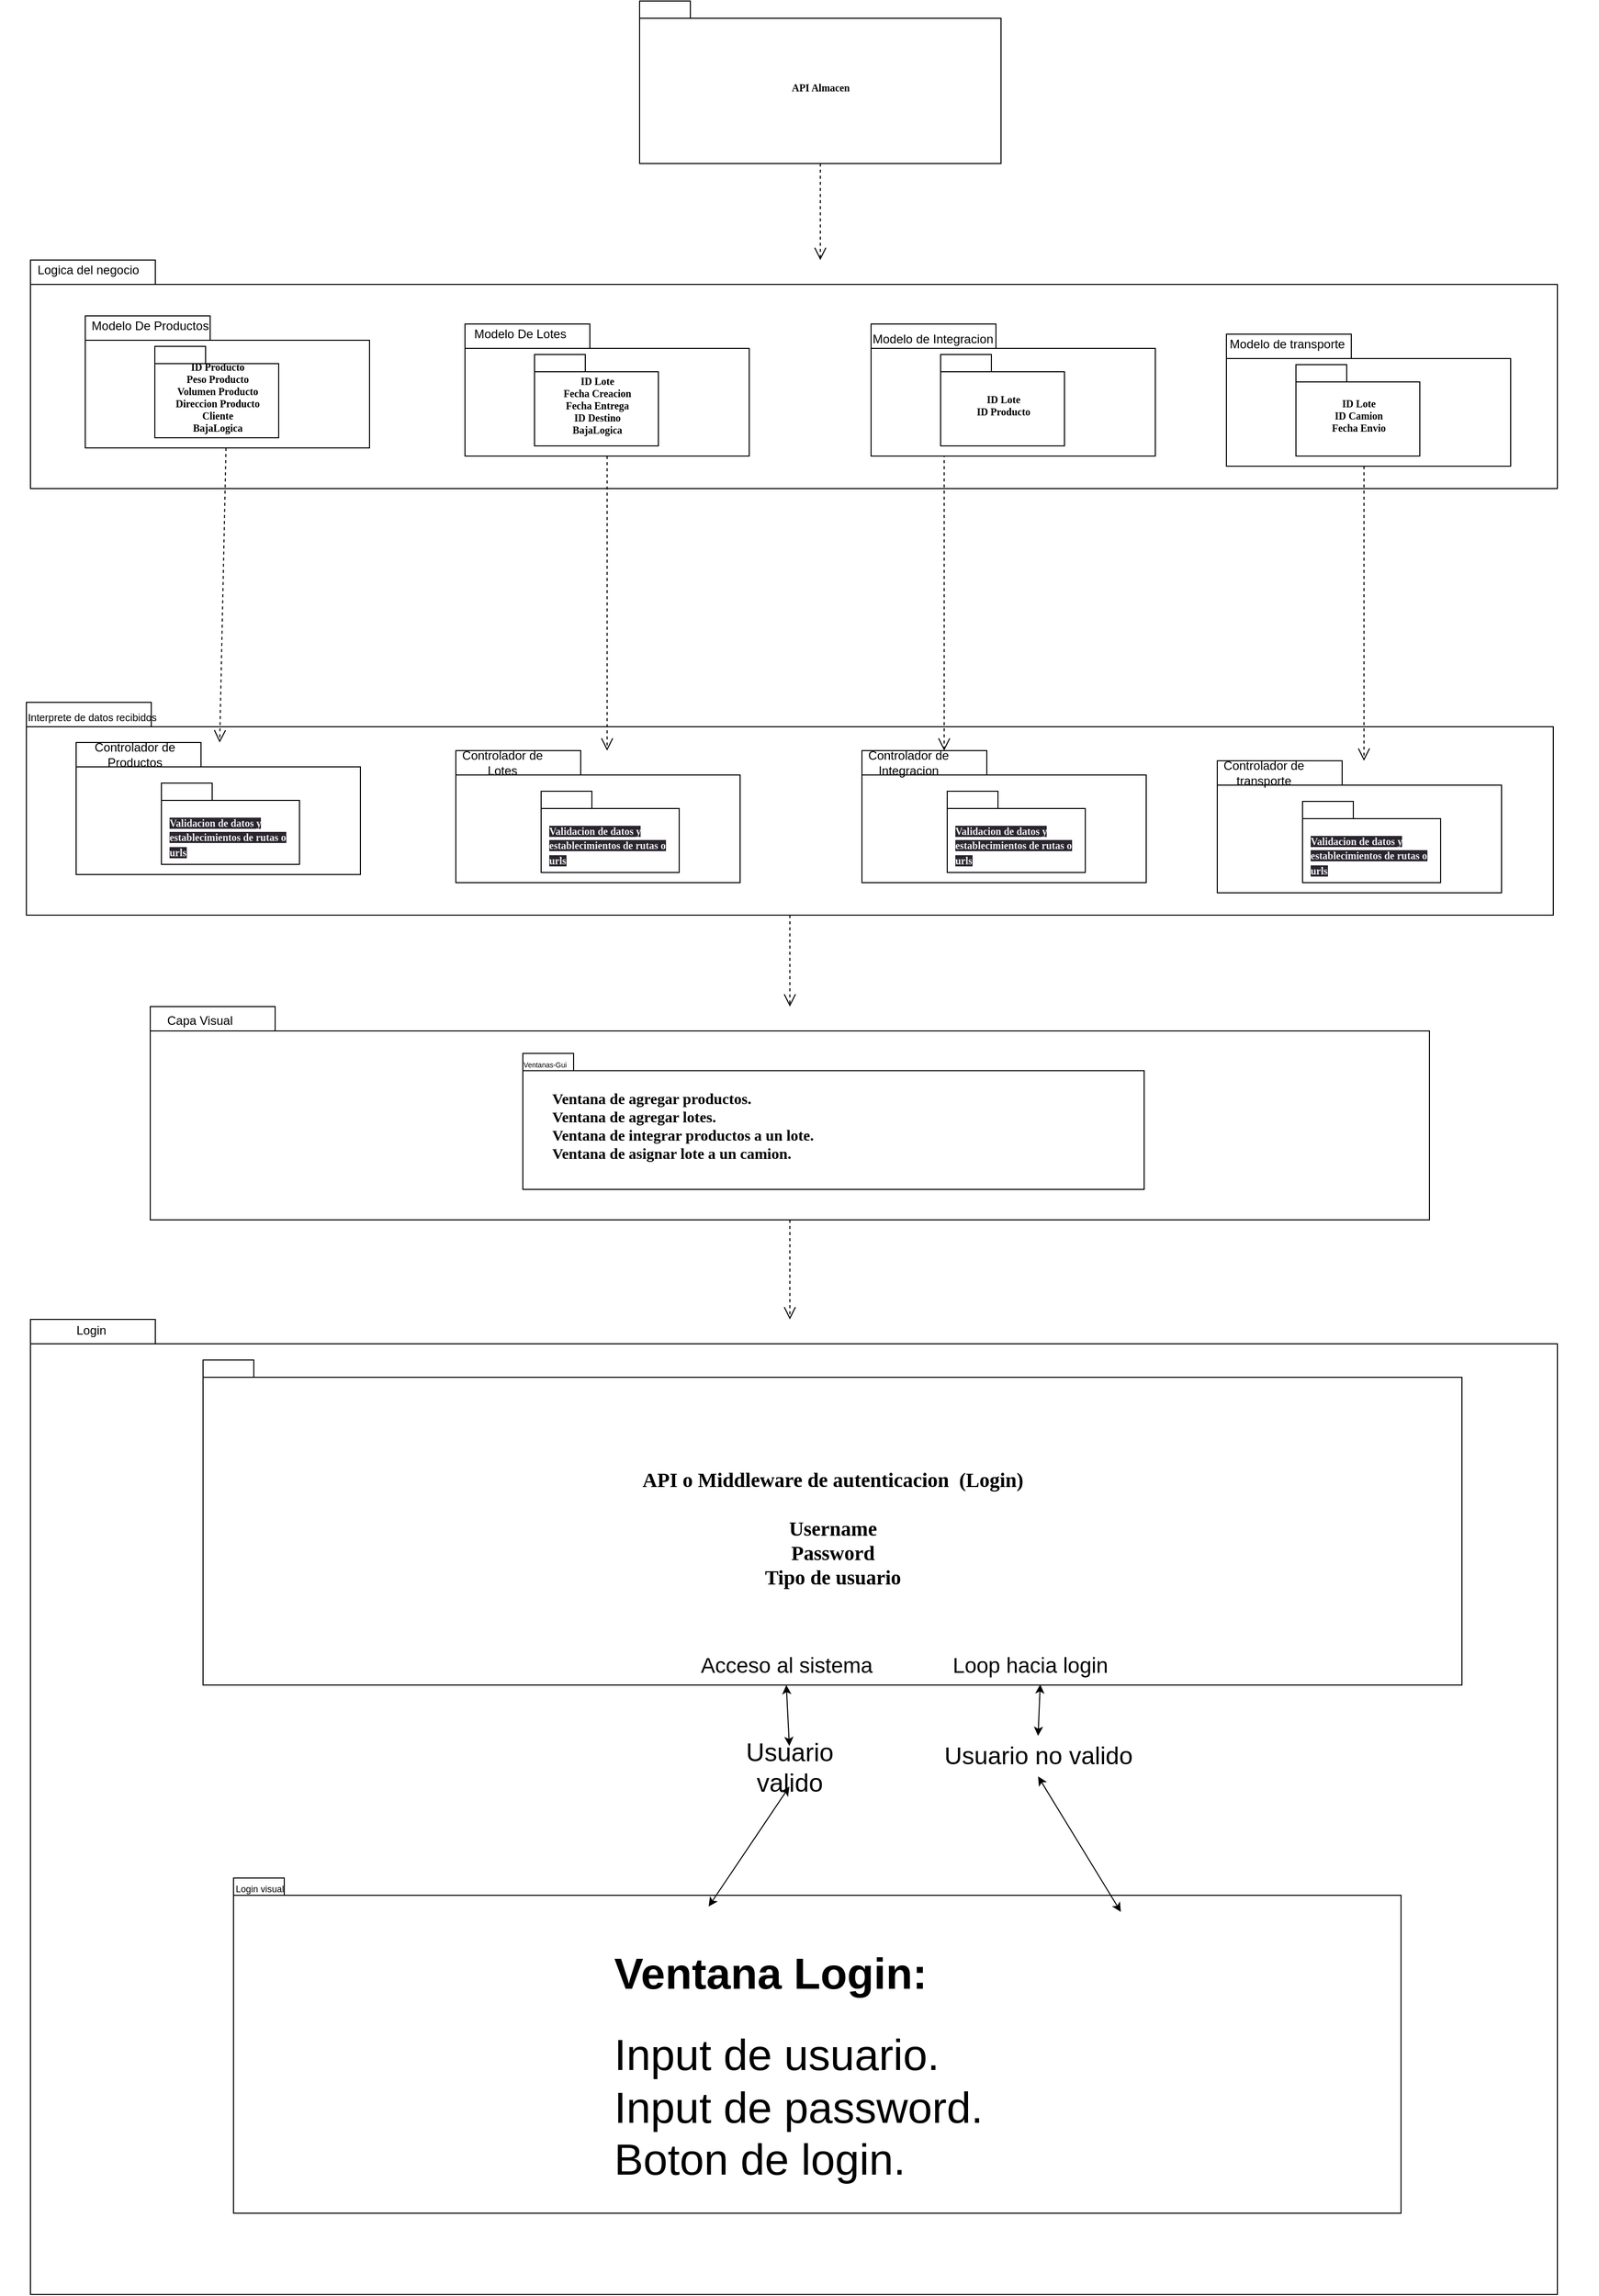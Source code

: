 <mxfile version="21.7.5" type="device">
  <diagram name="Página-1" id="VokbTwA1bmWJ-RNCMFrB">
    <mxGraphModel dx="1830" dy="1380" grid="1" gridSize="10" guides="1" tooltips="1" connect="1" arrows="1" fold="1" page="1" pageScale="1" pageWidth="827" pageHeight="1169" math="0" shadow="0">
      <root>
        <mxCell id="0" />
        <mxCell id="1" parent="0" />
        <mxCell id="YatZSqUzS3N0ylnh4XhJ-57" value="" style="group" parent="1" vertex="1" connectable="0">
          <mxGeometry x="827" y="1070" width="1260" height="210" as="geometry" />
        </mxCell>
        <mxCell id="YatZSqUzS3N0ylnh4XhJ-58" value="" style="shape=folder;fontStyle=1;spacingTop=10;tabWidth=123;tabHeight=24;tabPosition=left;html=1;rounded=0;shadow=0;comic=0;labelBackgroundColor=none;strokeWidth=1;fontFamily=Verdana;fontSize=10;align=center;" parent="YatZSqUzS3N0ylnh4XhJ-57" vertex="1">
          <mxGeometry x="11" width="1260" height="210" as="geometry" />
        </mxCell>
        <mxCell id="YatZSqUzS3N0ylnh4XhJ-59" value="" style="shape=folder;fontStyle=1;spacingTop=10;tabWidth=50;tabHeight=17;tabPosition=left;html=1;rounded=0;shadow=0;comic=0;labelBackgroundColor=none;strokeWidth=1;fontFamily=Verdana;fontSize=10;align=center;" parent="YatZSqUzS3N0ylnh4XhJ-57" vertex="1">
          <mxGeometry x="378" y="46.15" width="612" height="133.85" as="geometry" />
        </mxCell>
        <mxCell id="YatZSqUzS3N0ylnh4XhJ-60" value="Capa Visual" style="text;html=1;strokeColor=none;fillColor=none;align=center;verticalAlign=middle;whiteSpace=wrap;rounded=0;" parent="YatZSqUzS3N0ylnh4XhJ-57" vertex="1">
          <mxGeometry x="-30" y="-7.5" width="180" height="42.69" as="geometry" />
        </mxCell>
        <mxCell id="YatZSqUzS3N0ylnh4XhJ-61" value="&lt;div style=&quot;font-size: 15px;&quot;&gt;&lt;font style=&quot;font-size: 15px;&quot; face=&quot;Verdana&quot;&gt;&lt;b style=&quot;&quot;&gt;Ventana de agregar productos.&lt;/b&gt;&lt;/font&gt;&lt;/div&gt;&lt;div style=&quot;font-size: 15px;&quot;&gt;&lt;font style=&quot;font-size: 15px;&quot; face=&quot;Verdana&quot;&gt;&lt;b&gt;Ventana de agregar lotes.&lt;/b&gt;&lt;/font&gt;&lt;/div&gt;&lt;div style=&quot;font-size: 15px;&quot;&gt;&lt;font style=&quot;font-size: 15px;&quot; face=&quot;Verdana&quot;&gt;&lt;b&gt;Ventana de integrar productos a un lote.&lt;/b&gt;&lt;/font&gt;&lt;/div&gt;&lt;div style=&quot;font-size: 15px;&quot;&gt;&lt;font style=&quot;font-size: 15px;&quot; face=&quot;Verdana&quot;&gt;&lt;b style=&quot;&quot;&gt;Ventana de asignar lote a un camion.&lt;/b&gt;&lt;/font&gt;&lt;/div&gt;" style="text;whiteSpace=wrap;html=1;align=left;" parent="YatZSqUzS3N0ylnh4XhJ-57" vertex="1">
          <mxGeometry x="405" y="75" width="415" height="95" as="geometry" />
        </mxCell>
        <mxCell id="YatZSqUzS3N0ylnh4XhJ-62" value="&lt;font style=&quot;font-size: 7px;&quot;&gt;Ventanas-Gui&lt;/font&gt;" style="text;html=1;strokeColor=none;fillColor=none;align=center;verticalAlign=middle;whiteSpace=wrap;rounded=0;" parent="YatZSqUzS3N0ylnh4XhJ-57" vertex="1">
          <mxGeometry x="350" y="46.15" width="100" height="20" as="geometry" />
        </mxCell>
        <mxCell id="YatZSqUzS3N0ylnh4XhJ-74" value="" style="group" parent="1" vertex="1" connectable="0">
          <mxGeometry x="890" y="1578" width="1240" height="760" as="geometry" />
        </mxCell>
        <mxCell id="YatZSqUzS3N0ylnh4XhJ-75" value="&lt;font style=&quot;font-size: 20px;&quot;&gt;API o Middleware de autenticacion&amp;nbsp; (Login)&lt;br&gt;&lt;br&gt;Username&lt;br&gt;Password&lt;br&gt;Tipo de usuario&lt;/font&gt;" style="shape=folder;fontStyle=1;spacingTop=10;tabWidth=50;tabHeight=17;tabPosition=left;html=1;rounded=0;shadow=0;comic=0;labelBackgroundColor=none;strokeWidth=1;fontFamily=Verdana;fontSize=10;align=center;" parent="YatZSqUzS3N0ylnh4XhJ-74" vertex="1">
          <mxGeometry y="-160" width="1240" height="320" as="geometry" />
        </mxCell>
        <mxCell id="YatZSqUzS3N0ylnh4XhJ-76" value="&lt;font style=&quot;font-size: 21px;&quot;&gt;Acceso al sistema&lt;/font&gt;" style="text;html=1;strokeColor=none;fillColor=none;align=center;verticalAlign=middle;whiteSpace=wrap;rounded=0;" parent="YatZSqUzS3N0ylnh4XhJ-74" vertex="1">
          <mxGeometry x="477.5" y="120" width="194" height="40" as="geometry" />
        </mxCell>
        <mxCell id="YatZSqUzS3N0ylnh4XhJ-77" value="&lt;font style=&quot;font-size: 21px;&quot;&gt;Loop hacia login&lt;/font&gt;" style="text;html=1;strokeColor=none;fillColor=none;align=center;verticalAlign=middle;whiteSpace=wrap;rounded=0;" parent="YatZSqUzS3N0ylnh4XhJ-74" vertex="1">
          <mxGeometry x="717.5" y="120" width="194" height="40" as="geometry" />
        </mxCell>
        <mxCell id="lSQQ4x9vdYWAvI1rEYhe-62" value="" style="shape=folder;fontStyle=1;spacingTop=10;tabWidth=123;tabHeight=24;tabPosition=left;html=1;rounded=0;shadow=0;comic=0;labelBackgroundColor=none;strokeWidth=1;fontFamily=Verdana;fontSize=10;align=center;fillColor=none;" vertex="1" parent="YatZSqUzS3N0ylnh4XhJ-74">
          <mxGeometry x="-170" y="-200" width="1504" height="960" as="geometry" />
        </mxCell>
        <mxCell id="lSQQ4x9vdYWAvI1rEYhe-63" value="Login" style="text;html=1;strokeColor=none;fillColor=none;align=center;verticalAlign=middle;whiteSpace=wrap;rounded=0;" vertex="1" parent="YatZSqUzS3N0ylnh4XhJ-74">
          <mxGeometry x="-200" y="-210" width="180" height="42.69" as="geometry" />
        </mxCell>
        <mxCell id="YatZSqUzS3N0ylnh4XhJ-81" value="" style="shape=folder;fontStyle=1;spacingTop=10;tabWidth=50;tabHeight=17;tabPosition=left;html=1;rounded=0;shadow=0;comic=0;labelBackgroundColor=none;strokeWidth=1;fontFamily=Verdana;fontSize=10;align=center;" parent="1" vertex="1">
          <mxGeometry x="920" y="1928" width="1150" height="330" as="geometry" />
        </mxCell>
        <mxCell id="YatZSqUzS3N0ylnh4XhJ-82" value="&lt;font style=&quot;font-size: 9px;&quot;&gt;Login visual&lt;/font&gt;" style="text;html=1;strokeColor=none;fillColor=none;align=center;verticalAlign=middle;whiteSpace=wrap;rounded=0;" parent="1" vertex="1">
          <mxGeometry x="910" y="1918" width="72" height="40" as="geometry" />
        </mxCell>
        <mxCell id="YatZSqUzS3N0ylnh4XhJ-83" value="&lt;h1 style=&quot;font-size: 43px;&quot;&gt;&lt;span style=&quot;background-color: initial;&quot;&gt;&lt;font style=&quot;font-size: 43px;&quot;&gt;Ventana Login:&lt;/font&gt;&lt;/span&gt;&lt;/h1&gt;&lt;div style=&quot;font-size: 43px;&quot;&gt;&lt;span style=&quot;background-color: initial;&quot;&gt;&lt;font style=&quot;font-size: 43px;&quot;&gt;Input de usuario.&lt;/font&gt;&lt;/span&gt;&lt;/div&gt;&lt;div style=&quot;font-size: 43px;&quot;&gt;&lt;span style=&quot;background-color: initial;&quot;&gt;&lt;font style=&quot;font-size: 43px;&quot;&gt;Input de password.&lt;/font&gt;&lt;/span&gt;&lt;/div&gt;&lt;div style=&quot;font-size: 43px;&quot;&gt;&lt;font style=&quot;font-size: 43px;&quot;&gt;Boton de login.&lt;/font&gt;&lt;/div&gt;" style="text;html=1;strokeColor=none;fillColor=none;spacing=5;spacingTop=-20;whiteSpace=wrap;overflow=hidden;rounded=0;" parent="1" vertex="1">
          <mxGeometry x="1290" y="1978" width="550" height="270" as="geometry" />
        </mxCell>
        <mxCell id="YatZSqUzS3N0ylnh4XhJ-84" value="&lt;font style=&quot;font-size: 25px;&quot;&gt;Usuario valido&lt;/font&gt;" style="text;html=1;strokeColor=none;fillColor=none;align=center;verticalAlign=middle;whiteSpace=wrap;rounded=0;" parent="1" vertex="1">
          <mxGeometry x="1387.5" y="1798" width="160" height="40" as="geometry" />
        </mxCell>
        <mxCell id="YatZSqUzS3N0ylnh4XhJ-85" value="&lt;font style=&quot;font-size: 24px;&quot;&gt;Usuario no valido&lt;/font&gt;" style="text;html=1;strokeColor=none;fillColor=none;align=center;verticalAlign=middle;whiteSpace=wrap;rounded=0;" parent="1" vertex="1">
          <mxGeometry x="1617.5" y="1788" width="190" height="40" as="geometry" />
        </mxCell>
        <mxCell id="YatZSqUzS3N0ylnh4XhJ-86" value="" style="endArrow=classic;startArrow=classic;html=1;rounded=0;exitX=0.5;exitY=0;exitDx=0;exitDy=0;entryX=0.5;entryY=1;entryDx=0;entryDy=0;" parent="1" source="YatZSqUzS3N0ylnh4XhJ-84" target="YatZSqUzS3N0ylnh4XhJ-76" edge="1">
          <mxGeometry width="50" height="50" relative="1" as="geometry">
            <mxPoint x="1427.5" y="1788" as="sourcePoint" />
            <mxPoint x="1477.5" y="1738" as="targetPoint" />
          </mxGeometry>
        </mxCell>
        <mxCell id="YatZSqUzS3N0ylnh4XhJ-87" value="" style="endArrow=classic;startArrow=classic;html=1;rounded=0;entryX=0.5;entryY=1;entryDx=0;entryDy=0;exitX=0.407;exitY=0.085;exitDx=0;exitDy=0;exitPerimeter=0;" parent="1" source="YatZSqUzS3N0ylnh4XhJ-81" target="YatZSqUzS3N0ylnh4XhJ-84" edge="1">
          <mxGeometry width="50" height="50" relative="1" as="geometry">
            <mxPoint x="1447.5" y="1898" as="sourcePoint" />
            <mxPoint x="1497.5" y="1848" as="targetPoint" />
          </mxGeometry>
        </mxCell>
        <mxCell id="YatZSqUzS3N0ylnh4XhJ-88" value="" style="endArrow=classic;startArrow=classic;html=1;rounded=0;exitX=0.5;exitY=0;exitDx=0;exitDy=0;entryX=0.665;entryY=0.998;entryDx=0;entryDy=0;entryPerimeter=0;" parent="1" source="YatZSqUzS3N0ylnh4XhJ-85" target="YatZSqUzS3N0ylnh4XhJ-75" edge="1">
          <mxGeometry width="50" height="50" relative="1" as="geometry">
            <mxPoint x="1704" y="1798" as="sourcePoint" />
            <mxPoint x="1701" y="1738" as="targetPoint" />
          </mxGeometry>
        </mxCell>
        <mxCell id="YatZSqUzS3N0ylnh4XhJ-89" value="" style="endArrow=classic;startArrow=classic;html=1;rounded=0;exitX=0.5;exitY=1;exitDx=0;exitDy=0;entryX=0.76;entryY=0.101;entryDx=0;entryDy=0;entryPerimeter=0;" parent="1" source="YatZSqUzS3N0ylnh4XhJ-85" target="YatZSqUzS3N0ylnh4XhJ-81" edge="1">
          <mxGeometry width="50" height="50" relative="1" as="geometry">
            <mxPoint x="1712.5" y="1808" as="sourcePoint" />
            <mxPoint x="1715.5" y="1751" as="targetPoint" />
          </mxGeometry>
        </mxCell>
        <mxCell id="lSQQ4x9vdYWAvI1rEYhe-1" value="" style="group" vertex="1" connectable="0" parent="1">
          <mxGeometry x="1320" y="80" width="356" height="160" as="geometry" />
        </mxCell>
        <mxCell id="lSQQ4x9vdYWAvI1rEYhe-2" value="API Almacen" style="shape=folder;fontStyle=1;spacingTop=10;tabWidth=50;tabHeight=17;tabPosition=left;html=1;rounded=0;shadow=0;comic=0;labelBackgroundColor=none;strokeWidth=1;fontFamily=Verdana;fontSize=10;align=center;" vertex="1" parent="lSQQ4x9vdYWAvI1rEYhe-1">
          <mxGeometry width="356" height="160" as="geometry" />
        </mxCell>
        <mxCell id="lSQQ4x9vdYWAvI1rEYhe-3" value="" style="group" vertex="1" connectable="0" parent="1">
          <mxGeometry x="774" y="390" width="1490" height="220.5" as="geometry" />
        </mxCell>
        <mxCell id="lSQQ4x9vdYWAvI1rEYhe-4" value="" style="shape=folder;fontStyle=1;spacingTop=10;tabWidth=123;tabHeight=24;tabPosition=left;html=1;rounded=0;shadow=0;comic=0;labelBackgroundColor=none;strokeWidth=1;fontFamily=Verdana;fontSize=10;align=center;" vertex="1" parent="lSQQ4x9vdYWAvI1rEYhe-3">
          <mxGeometry width="280" height="130" as="geometry" />
        </mxCell>
        <mxCell id="lSQQ4x9vdYWAvI1rEYhe-5" value="ID Producto&lt;br&gt;Peso Producto&lt;br&gt;Volumen Producto&lt;br&gt;Direccion Producto&lt;br&gt;Cliente&lt;br&gt;BajaLogica" style="shape=folder;fontStyle=1;spacingTop=10;tabWidth=50;tabHeight=17;tabPosition=left;html=1;rounded=0;shadow=0;comic=0;labelBackgroundColor=none;strokeWidth=1;fontFamily=Verdana;fontSize=10;align=center;" vertex="1" parent="lSQQ4x9vdYWAvI1rEYhe-3">
          <mxGeometry x="68.5" y="30" width="122" height="90" as="geometry" />
        </mxCell>
        <mxCell id="lSQQ4x9vdYWAvI1rEYhe-6" value="Modelo De Productos" style="text;html=1;strokeColor=none;fillColor=none;align=center;verticalAlign=middle;whiteSpace=wrap;rounded=0;" vertex="1" parent="lSQQ4x9vdYWAvI1rEYhe-3">
          <mxGeometry x="-4" y="-10" width="136" height="40" as="geometry" />
        </mxCell>
        <mxCell id="lSQQ4x9vdYWAvI1rEYhe-7" value="" style="shape=folder;fontStyle=1;spacingTop=10;tabWidth=123;tabHeight=24;tabPosition=left;html=1;rounded=0;shadow=0;comic=0;labelBackgroundColor=none;strokeWidth=1;fontFamily=Verdana;fontSize=10;align=center;fillColor=none;" vertex="1" parent="lSQQ4x9vdYWAvI1rEYhe-3">
          <mxGeometry x="-54" y="-55" width="1504" height="225" as="geometry" />
        </mxCell>
        <mxCell id="lSQQ4x9vdYWAvI1rEYhe-8" value="&lt;font style=&quot;font-size: 12px;&quot;&gt;Logica del negocio&lt;/font&gt;" style="text;html=1;strokeColor=none;fillColor=none;align=center;verticalAlign=middle;whiteSpace=wrap;rounded=0;" vertex="1" parent="lSQQ4x9vdYWAvI1rEYhe-3">
          <mxGeometry x="-54" y="-55" width="114" height="20" as="geometry" />
        </mxCell>
        <mxCell id="lSQQ4x9vdYWAvI1rEYhe-9" style="rounded=0;html=1;dashed=1;labelBackgroundColor=none;startFill=0;endArrow=open;endFill=0;endSize=10;fontFamily=Verdana;fontSize=10;" edge="1" parent="1" source="lSQQ4x9vdYWAvI1rEYhe-4" target="lSQQ4x9vdYWAvI1rEYhe-11">
          <mxGeometry relative="1" as="geometry">
            <mxPoint x="1246" y="590" as="targetPoint" />
          </mxGeometry>
        </mxCell>
        <mxCell id="lSQQ4x9vdYWAvI1rEYhe-10" value="" style="group" vertex="1" connectable="0" parent="1">
          <mxGeometry x="765" y="810" width="280" height="130" as="geometry" />
        </mxCell>
        <mxCell id="lSQQ4x9vdYWAvI1rEYhe-11" value="" style="shape=folder;fontStyle=1;spacingTop=10;tabWidth=123;tabHeight=24;tabPosition=left;html=1;rounded=0;shadow=0;comic=0;labelBackgroundColor=none;strokeWidth=1;fontFamily=Verdana;fontSize=10;align=center;" vertex="1" parent="lSQQ4x9vdYWAvI1rEYhe-10">
          <mxGeometry width="280" height="130" as="geometry" />
        </mxCell>
        <mxCell id="lSQQ4x9vdYWAvI1rEYhe-12" value="" style="shape=folder;fontStyle=1;spacingTop=10;tabWidth=50;tabHeight=17;tabPosition=left;html=1;rounded=0;shadow=0;comic=0;labelBackgroundColor=none;strokeWidth=1;fontFamily=Verdana;fontSize=10;align=center;" vertex="1" parent="lSQQ4x9vdYWAvI1rEYhe-10">
          <mxGeometry x="84" y="40" width="136" height="80" as="geometry" />
        </mxCell>
        <mxCell id="lSQQ4x9vdYWAvI1rEYhe-13" value="Controlador de Productos" style="text;html=1;strokeColor=none;fillColor=none;align=center;verticalAlign=middle;whiteSpace=wrap;rounded=0;" vertex="1" parent="lSQQ4x9vdYWAvI1rEYhe-10">
          <mxGeometry x="-4" y="-6.5" width="124" height="37" as="geometry" />
        </mxCell>
        <mxCell id="lSQQ4x9vdYWAvI1rEYhe-14" value="&lt;span style=&quot;color: rgb(240, 240, 240); font-family: Verdana; font-size: 10px; font-style: normal; font-variant-ligatures: normal; font-variant-caps: normal; font-weight: 700; letter-spacing: normal; orphans: 2; text-align: center; text-indent: 0px; text-transform: none; widows: 2; word-spacing: 0px; -webkit-text-stroke-width: 0px; background-color: rgb(42, 37, 47); text-decoration-thickness: initial; text-decoration-style: initial; text-decoration-color: initial; float: none; display: inline !important;&quot;&gt;Validacion de datos y &lt;br&gt;establecimientos de rutas o urls&lt;/span&gt;" style="text;whiteSpace=wrap;html=1;" vertex="1" parent="lSQQ4x9vdYWAvI1rEYhe-10">
          <mxGeometry x="90" y="65" width="124" height="52.5" as="geometry" />
        </mxCell>
        <mxCell id="lSQQ4x9vdYWAvI1rEYhe-15" value="" style="group" vertex="1" connectable="0" parent="1">
          <mxGeometry x="1148" y="398" width="280" height="130" as="geometry" />
        </mxCell>
        <mxCell id="lSQQ4x9vdYWAvI1rEYhe-16" value="" style="shape=folder;fontStyle=1;spacingTop=10;tabWidth=123;tabHeight=24;tabPosition=left;html=1;rounded=0;shadow=0;comic=0;labelBackgroundColor=none;strokeWidth=1;fontFamily=Verdana;fontSize=10;align=center;" vertex="1" parent="lSQQ4x9vdYWAvI1rEYhe-15">
          <mxGeometry width="280" height="130" as="geometry" />
        </mxCell>
        <mxCell id="lSQQ4x9vdYWAvI1rEYhe-17" value="ID Lote&lt;br&gt;Fecha Creacion&lt;br&gt;Fecha Entrega&lt;br&gt;ID Destino&lt;br&gt;BajaLogica" style="shape=folder;fontStyle=1;spacingTop=10;tabWidth=50;tabHeight=17;tabPosition=left;html=1;rounded=0;shadow=0;comic=0;labelBackgroundColor=none;strokeWidth=1;fontFamily=Verdana;fontSize=10;align=center;" vertex="1" parent="lSQQ4x9vdYWAvI1rEYhe-15">
          <mxGeometry x="68.5" y="30" width="122" height="90" as="geometry" />
        </mxCell>
        <mxCell id="lSQQ4x9vdYWAvI1rEYhe-18" value="Modelo De Lotes" style="text;html=1;strokeColor=none;fillColor=none;align=center;verticalAlign=middle;whiteSpace=wrap;rounded=0;" vertex="1" parent="lSQQ4x9vdYWAvI1rEYhe-15">
          <mxGeometry y="-10" width="109" height="40" as="geometry" />
        </mxCell>
        <mxCell id="lSQQ4x9vdYWAvI1rEYhe-19" value="" style="group" vertex="1" connectable="0" parent="1">
          <mxGeometry x="1139" y="818" width="280" height="130" as="geometry" />
        </mxCell>
        <mxCell id="lSQQ4x9vdYWAvI1rEYhe-20" value="" style="shape=folder;fontStyle=1;spacingTop=10;tabWidth=123;tabHeight=24;tabPosition=left;html=1;rounded=0;shadow=0;comic=0;labelBackgroundColor=none;strokeWidth=1;fontFamily=Verdana;fontSize=10;align=center;" vertex="1" parent="lSQQ4x9vdYWAvI1rEYhe-19">
          <mxGeometry width="280" height="130" as="geometry" />
        </mxCell>
        <mxCell id="lSQQ4x9vdYWAvI1rEYhe-21" value="" style="shape=folder;fontStyle=1;spacingTop=10;tabWidth=50;tabHeight=17;tabPosition=left;html=1;rounded=0;shadow=0;comic=0;labelBackgroundColor=none;strokeWidth=1;fontFamily=Verdana;fontSize=10;align=center;" vertex="1" parent="lSQQ4x9vdYWAvI1rEYhe-19">
          <mxGeometry x="84" y="40" width="136" height="80" as="geometry" />
        </mxCell>
        <mxCell id="lSQQ4x9vdYWAvI1rEYhe-22" value="Controlador de Lotes" style="text;html=1;strokeColor=none;fillColor=none;align=center;verticalAlign=middle;whiteSpace=wrap;rounded=0;" vertex="1" parent="lSQQ4x9vdYWAvI1rEYhe-19">
          <mxGeometry x="-4" y="-6.5" width="100" height="37" as="geometry" />
        </mxCell>
        <mxCell id="lSQQ4x9vdYWAvI1rEYhe-23" value="&lt;span style=&quot;color: rgb(240, 240, 240); font-family: Verdana; font-size: 10px; font-style: normal; font-variant-ligatures: normal; font-variant-caps: normal; font-weight: 700; letter-spacing: normal; orphans: 2; text-align: center; text-indent: 0px; text-transform: none; widows: 2; word-spacing: 0px; -webkit-text-stroke-width: 0px; background-color: rgb(42, 37, 47); text-decoration-thickness: initial; text-decoration-style: initial; text-decoration-color: initial; float: none; display: inline !important;&quot;&gt;Validacion de datos y &lt;br&gt;establecimientos de rutas o urls&lt;/span&gt;" style="text;whiteSpace=wrap;html=1;" vertex="1" parent="lSQQ4x9vdYWAvI1rEYhe-19">
          <mxGeometry x="90" y="65" width="124" height="52.5" as="geometry" />
        </mxCell>
        <mxCell id="lSQQ4x9vdYWAvI1rEYhe-24" value="" style="group" vertex="1" connectable="0" parent="1">
          <mxGeometry x="1548" y="398" width="280" height="130" as="geometry" />
        </mxCell>
        <mxCell id="lSQQ4x9vdYWAvI1rEYhe-25" value="" style="shape=folder;fontStyle=1;spacingTop=10;tabWidth=123;tabHeight=24;tabPosition=left;html=1;rounded=0;shadow=0;comic=0;labelBackgroundColor=none;strokeWidth=1;fontFamily=Verdana;fontSize=10;align=center;" vertex="1" parent="lSQQ4x9vdYWAvI1rEYhe-24">
          <mxGeometry width="280" height="130" as="geometry" />
        </mxCell>
        <mxCell id="lSQQ4x9vdYWAvI1rEYhe-26" value="ID Lote&lt;br&gt;ID Producto" style="shape=folder;fontStyle=1;spacingTop=10;tabWidth=50;tabHeight=17;tabPosition=left;html=1;rounded=0;shadow=0;comic=0;labelBackgroundColor=none;strokeWidth=1;fontFamily=Verdana;fontSize=10;align=center;" vertex="1" parent="lSQQ4x9vdYWAvI1rEYhe-24">
          <mxGeometry x="68.5" y="30" width="122" height="90" as="geometry" />
        </mxCell>
        <mxCell id="lSQQ4x9vdYWAvI1rEYhe-27" value="Modelo de Integracion" style="text;html=1;strokeColor=none;fillColor=none;align=center;verticalAlign=middle;whiteSpace=wrap;rounded=0;" vertex="1" parent="lSQQ4x9vdYWAvI1rEYhe-24">
          <mxGeometry width="122" height="30" as="geometry" />
        </mxCell>
        <mxCell id="lSQQ4x9vdYWAvI1rEYhe-28" value="" style="group" vertex="1" connectable="0" parent="1">
          <mxGeometry x="1539" y="818" width="280" height="130" as="geometry" />
        </mxCell>
        <mxCell id="lSQQ4x9vdYWAvI1rEYhe-29" value="" style="shape=folder;fontStyle=1;spacingTop=10;tabWidth=123;tabHeight=24;tabPosition=left;html=1;rounded=0;shadow=0;comic=0;labelBackgroundColor=none;strokeWidth=1;fontFamily=Verdana;fontSize=10;align=center;" vertex="1" parent="lSQQ4x9vdYWAvI1rEYhe-28">
          <mxGeometry width="280" height="130" as="geometry" />
        </mxCell>
        <mxCell id="lSQQ4x9vdYWAvI1rEYhe-30" value="" style="shape=folder;fontStyle=1;spacingTop=10;tabWidth=50;tabHeight=17;tabPosition=left;html=1;rounded=0;shadow=0;comic=0;labelBackgroundColor=none;strokeWidth=1;fontFamily=Verdana;fontSize=10;align=center;" vertex="1" parent="lSQQ4x9vdYWAvI1rEYhe-28">
          <mxGeometry x="84" y="40" width="136" height="80" as="geometry" />
        </mxCell>
        <mxCell id="lSQQ4x9vdYWAvI1rEYhe-31" value="Controlador de Integracion" style="text;html=1;strokeColor=none;fillColor=none;align=center;verticalAlign=middle;whiteSpace=wrap;rounded=0;" vertex="1" parent="lSQQ4x9vdYWAvI1rEYhe-28">
          <mxGeometry x="-4" y="-6.5" width="100" height="37" as="geometry" />
        </mxCell>
        <mxCell id="lSQQ4x9vdYWAvI1rEYhe-32" value="&lt;span style=&quot;color: rgb(240, 240, 240); font-family: Verdana; font-size: 10px; font-style: normal; font-variant-ligatures: normal; font-variant-caps: normal; font-weight: 700; letter-spacing: normal; orphans: 2; text-align: center; text-indent: 0px; text-transform: none; widows: 2; word-spacing: 0px; -webkit-text-stroke-width: 0px; background-color: rgb(42, 37, 47); text-decoration-thickness: initial; text-decoration-style: initial; text-decoration-color: initial; float: none; display: inline !important;&quot;&gt;Validacion de datos y &lt;br&gt;establecimientos de rutas o urls&lt;/span&gt;" style="text;whiteSpace=wrap;html=1;" vertex="1" parent="lSQQ4x9vdYWAvI1rEYhe-28">
          <mxGeometry x="90" y="65" width="124" height="52.5" as="geometry" />
        </mxCell>
        <mxCell id="lSQQ4x9vdYWAvI1rEYhe-33" style="rounded=0;html=1;dashed=1;labelBackgroundColor=none;startFill=0;endArrow=open;endFill=0;endSize=10;fontFamily=Verdana;fontSize=10;edgeStyle=elbowEdgeStyle;" edge="1" parent="1" source="lSQQ4x9vdYWAvI1rEYhe-2" target="lSQQ4x9vdYWAvI1rEYhe-7">
          <mxGeometry relative="1" as="geometry">
            <mxPoint x="1369" y="180" as="sourcePoint" />
            <mxPoint x="1970" y="160" as="targetPoint" />
            <Array as="points" />
          </mxGeometry>
        </mxCell>
        <mxCell id="lSQQ4x9vdYWAvI1rEYhe-34" value="" style="group" vertex="1" connectable="0" parent="1">
          <mxGeometry x="1898" y="408" width="280" height="130" as="geometry" />
        </mxCell>
        <mxCell id="lSQQ4x9vdYWAvI1rEYhe-35" value="" style="shape=folder;fontStyle=1;spacingTop=10;tabWidth=123;tabHeight=24;tabPosition=left;html=1;rounded=0;shadow=0;comic=0;labelBackgroundColor=none;strokeWidth=1;fontFamily=Verdana;fontSize=10;align=center;" vertex="1" parent="lSQQ4x9vdYWAvI1rEYhe-34">
          <mxGeometry width="280" height="130" as="geometry" />
        </mxCell>
        <mxCell id="lSQQ4x9vdYWAvI1rEYhe-36" value="ID Lote&lt;br&gt;ID Camion&lt;br&gt;Fecha Envio" style="shape=folder;fontStyle=1;spacingTop=10;tabWidth=50;tabHeight=17;tabPosition=left;html=1;rounded=0;shadow=0;comic=0;labelBackgroundColor=none;strokeWidth=1;fontFamily=Verdana;fontSize=10;align=center;" vertex="1" parent="lSQQ4x9vdYWAvI1rEYhe-34">
          <mxGeometry x="68.5" y="30" width="122" height="90" as="geometry" />
        </mxCell>
        <mxCell id="lSQQ4x9vdYWAvI1rEYhe-37" value="Modelo de transporte" style="text;html=1;strokeColor=none;fillColor=none;align=center;verticalAlign=middle;whiteSpace=wrap;rounded=0;" vertex="1" parent="lSQQ4x9vdYWAvI1rEYhe-34">
          <mxGeometry y="-10" width="120" height="40" as="geometry" />
        </mxCell>
        <mxCell id="lSQQ4x9vdYWAvI1rEYhe-38" value="" style="group" vertex="1" connectable="0" parent="1">
          <mxGeometry x="1889" y="828" width="280" height="130" as="geometry" />
        </mxCell>
        <mxCell id="lSQQ4x9vdYWAvI1rEYhe-39" value="" style="shape=folder;fontStyle=1;spacingTop=10;tabWidth=123;tabHeight=24;tabPosition=left;html=1;rounded=0;shadow=0;comic=0;labelBackgroundColor=none;strokeWidth=1;fontFamily=Verdana;fontSize=10;align=center;" vertex="1" parent="lSQQ4x9vdYWAvI1rEYhe-38">
          <mxGeometry width="280" height="130" as="geometry" />
        </mxCell>
        <mxCell id="lSQQ4x9vdYWAvI1rEYhe-40" value="" style="shape=folder;fontStyle=1;spacingTop=10;tabWidth=50;tabHeight=17;tabPosition=left;html=1;rounded=0;shadow=0;comic=0;labelBackgroundColor=none;strokeWidth=1;fontFamily=Verdana;fontSize=10;align=center;" vertex="1" parent="lSQQ4x9vdYWAvI1rEYhe-38">
          <mxGeometry x="84" y="40" width="136" height="80" as="geometry" />
        </mxCell>
        <mxCell id="lSQQ4x9vdYWAvI1rEYhe-41" value="Controlador de transporte" style="text;html=1;strokeColor=none;fillColor=none;align=center;verticalAlign=middle;whiteSpace=wrap;rounded=0;" vertex="1" parent="lSQQ4x9vdYWAvI1rEYhe-38">
          <mxGeometry x="-4" y="-6.5" width="100" height="37" as="geometry" />
        </mxCell>
        <mxCell id="lSQQ4x9vdYWAvI1rEYhe-42" value="&lt;span style=&quot;color: rgb(240, 240, 240); font-family: Verdana; font-size: 10px; font-style: normal; font-variant-ligatures: normal; font-variant-caps: normal; font-weight: 700; letter-spacing: normal; orphans: 2; text-align: center; text-indent: 0px; text-transform: none; widows: 2; word-spacing: 0px; -webkit-text-stroke-width: 0px; background-color: rgb(42, 37, 47); text-decoration-thickness: initial; text-decoration-style: initial; text-decoration-color: initial; float: none; display: inline !important;&quot;&gt;Validacion de datos y &lt;br&gt;establecimientos de rutas o urls&lt;/span&gt;" style="text;whiteSpace=wrap;html=1;" vertex="1" parent="lSQQ4x9vdYWAvI1rEYhe-38">
          <mxGeometry x="90" y="65" width="124" height="52.5" as="geometry" />
        </mxCell>
        <mxCell id="lSQQ4x9vdYWAvI1rEYhe-43" style="rounded=0;html=1;dashed=1;labelBackgroundColor=none;startFill=0;endArrow=open;endFill=0;endSize=10;fontFamily=Verdana;fontSize=10;edgeStyle=elbowEdgeStyle;exitX=0.5;exitY=1;exitDx=0;exitDy=0;exitPerimeter=0;" edge="1" parent="1" source="lSQQ4x9vdYWAvI1rEYhe-16" target="lSQQ4x9vdYWAvI1rEYhe-20">
          <mxGeometry relative="1" as="geometry">
            <mxPoint x="1434" y="167" as="sourcePoint" />
            <mxPoint x="1613" y="400" as="targetPoint" />
            <Array as="points">
              <mxPoint x="1288" y="650" />
            </Array>
          </mxGeometry>
        </mxCell>
        <mxCell id="lSQQ4x9vdYWAvI1rEYhe-44" style="rounded=0;html=1;dashed=1;labelBackgroundColor=none;startFill=0;endArrow=open;endFill=0;endSize=10;fontFamily=Verdana;fontSize=10;edgeStyle=elbowEdgeStyle;exitX=0.5;exitY=1;exitDx=0;exitDy=0;exitPerimeter=0;" edge="1" parent="1" source="lSQQ4x9vdYWAvI1rEYhe-25" target="lSQQ4x9vdYWAvI1rEYhe-29">
          <mxGeometry relative="1" as="geometry">
            <mxPoint x="1714" y="610.5" as="sourcePoint" />
            <mxPoint x="1670" y="897.5" as="targetPoint" />
            <Array as="points">
              <mxPoint x="1620" y="680" />
            </Array>
          </mxGeometry>
        </mxCell>
        <mxCell id="lSQQ4x9vdYWAvI1rEYhe-45" style="rounded=0;html=1;dashed=1;labelBackgroundColor=none;startFill=0;endArrow=open;endFill=0;endSize=10;fontFamily=Verdana;fontSize=10;edgeStyle=elbowEdgeStyle;" edge="1" parent="1" source="lSQQ4x9vdYWAvI1rEYhe-35" target="lSQQ4x9vdYWAvI1rEYhe-39">
          <mxGeometry relative="1" as="geometry">
            <mxPoint x="2088" y="570" as="sourcePoint" />
            <mxPoint x="2010" y="854" as="targetPoint" />
            <Array as="points" />
          </mxGeometry>
        </mxCell>
        <mxCell id="lSQQ4x9vdYWAvI1rEYhe-46" value="&lt;font style=&quot;font-size: 10px;&quot;&gt;Interprete de datos recibidos&lt;/font&gt;" style="text;html=1;strokeColor=none;fillColor=none;align=center;verticalAlign=middle;whiteSpace=wrap;rounded=0;" vertex="1" parent="1">
          <mxGeometry x="716" y="770" width="130" height="30" as="geometry" />
        </mxCell>
        <mxCell id="lSQQ4x9vdYWAvI1rEYhe-47" value="" style="shape=folder;fontStyle=1;spacingTop=10;tabWidth=123;tabHeight=24;tabPosition=left;html=1;rounded=0;shadow=0;comic=0;labelBackgroundColor=none;strokeWidth=1;fontFamily=Verdana;fontSize=10;align=center;fillColor=none;" vertex="1" parent="1">
          <mxGeometry x="716" y="770.5" width="1504" height="209.5" as="geometry" />
        </mxCell>
        <mxCell id="lSQQ4x9vdYWAvI1rEYhe-48" style="rounded=0;html=1;dashed=1;labelBackgroundColor=none;startFill=0;endArrow=open;endFill=0;endSize=10;fontFamily=Verdana;fontSize=10;edgeStyle=elbowEdgeStyle;" edge="1" parent="1" source="lSQQ4x9vdYWAvI1rEYhe-47" target="YatZSqUzS3N0ylnh4XhJ-58">
          <mxGeometry relative="1" as="geometry">
            <mxPoint x="1428" y="1030" as="sourcePoint" />
            <mxPoint x="1428" y="1320" as="targetPoint" />
            <Array as="points">
              <mxPoint x="1428" y="1152" />
            </Array>
          </mxGeometry>
        </mxCell>
        <mxCell id="lSQQ4x9vdYWAvI1rEYhe-64" style="rounded=0;html=1;dashed=1;labelBackgroundColor=none;startFill=0;endArrow=open;endFill=0;endSize=10;fontFamily=Verdana;fontSize=10;edgeStyle=elbowEdgeStyle;" edge="1" parent="1" source="YatZSqUzS3N0ylnh4XhJ-58" target="lSQQ4x9vdYWAvI1rEYhe-62">
          <mxGeometry relative="1" as="geometry">
            <mxPoint x="1478" y="990" as="sourcePoint" />
            <mxPoint x="1478" y="1080" as="targetPoint" />
            <Array as="points">
              <mxPoint x="1438" y="1162" />
            </Array>
          </mxGeometry>
        </mxCell>
      </root>
    </mxGraphModel>
  </diagram>
</mxfile>
